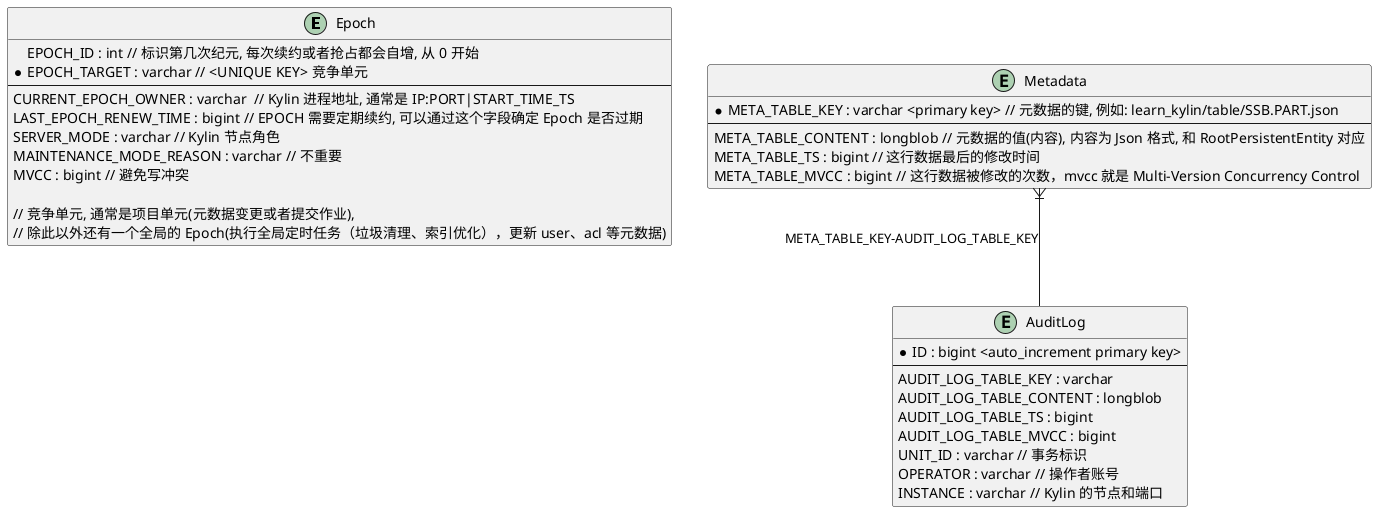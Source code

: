 @startuml

' avoid problems with angled crows feet
skinparam linetype ortho

entity "Epoch" as epoch {
  EPOCH_ID : int // 标识第几次纪元, 每次续约或者抢占都会自增, 从 0 开始
  * EPOCH_TARGET : varchar // <UNIQUE KEY> 竞争单元
  --
  CURRENT_EPOCH_OWNER : varchar  // Kylin 进程地址, 通常是 IP:PORT|START_TIME_TS
  LAST_EPOCH_RENEW_TIME : bigint // EPOCH 需要定期续约, 可以通过这个字段确定 Epoch 是否过期
  SERVER_MODE : varchar // Kylin 节点角色
  MAINTENANCE_MODE_REASON : varchar // 不重要
  MVCC : bigint // 避免写冲突

  // 竞争单元, 通常是项目单元(元数据变更或者提交作业),
  // 除此以外还有一个全局的 Epoch(执行全局定时任务（垃圾清理、索引优化），更新 user、acl 等元数据)
}

entity "AuditLog" as audit {
  * ID : bigint <auto_increment primary key>
  ----
  AUDIT_LOG_TABLE_KEY : varchar
  AUDIT_LOG_TABLE_CONTENT : longblob
  AUDIT_LOG_TABLE_TS : bigint
  AUDIT_LOG_TABLE_MVCC : bigint
  UNIT_ID : varchar // 事务标识
  OPERATOR : varchar // 操作者账号
  INSTANCE : varchar // Kylin 的节点和端口
}


entity "Metadata" as meta {
  * META_TABLE_KEY : varchar <primary key> // 元数据的键, 例如: learn_kylin/table/SSB.PART.json
  ----
  META_TABLE_CONTENT : longblob // 元数据的值(内容), 内容为 Json 格式, 和 RootPersistentEntity 对应
  META_TABLE_TS : bigint // 这行数据最后的修改时间
  META_TABLE_MVCC : bigint // 这行数据被修改的次数，mvcc 就是 Multi-Version Concurrency Control
}


meta }|-- audit : META_TABLE_KEY-AUDIT_LOG_TABLE_KEY

@enduml
